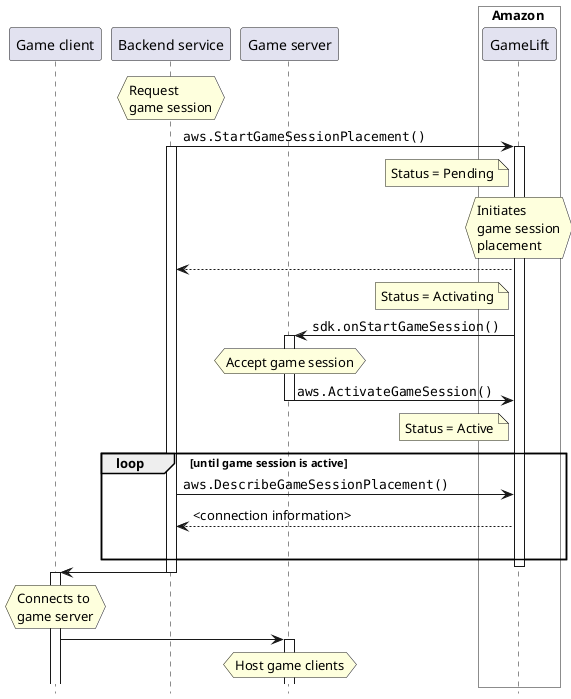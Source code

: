 @startuml

' Header.

hide footbox

participant "Game client"
participant "Backend service"
participant "Game server"

box Amazon #white
    participant GameLift
end box

' Sequence diagram.

hnote over "Backend service" : Request\ngame session

"Backend service" -> GameLift : ""aws.StartGameSessionPlacement()""

activate "Backend service"
activate GameLift

note left of GameLift: Status = Pending

hnote over GameLift : Initiates\ngame session\nplacement

"Backend service" <-- GameLift

note left of GameLift: Status = Activating

"Game server" <- GameLift : ""sdk.onStartGameSession()""

activate "Game server"

hnote over "Game server" : Accept game session


"Game server" -> GameLift : ""aws.ActivateGameSession()""
deactivate "Game server"

note left of GameLift: Status = Active

loop until game session is active

"Backend service" -> GameLift : ""aws.DescribeGameSessionPlacement()""
"Backend service" <-- GameLift: <connection information>

|||

end

deactivate GameLift
"Game client" <- "Backend service"
deactivate "Backend service"

hnote over "Game client" : Connects to\ngame server
activate "Game client"

"Game client" -> "Game server"

hnote over "Game server" : Host game clients

activate "Game server"

@enduml
